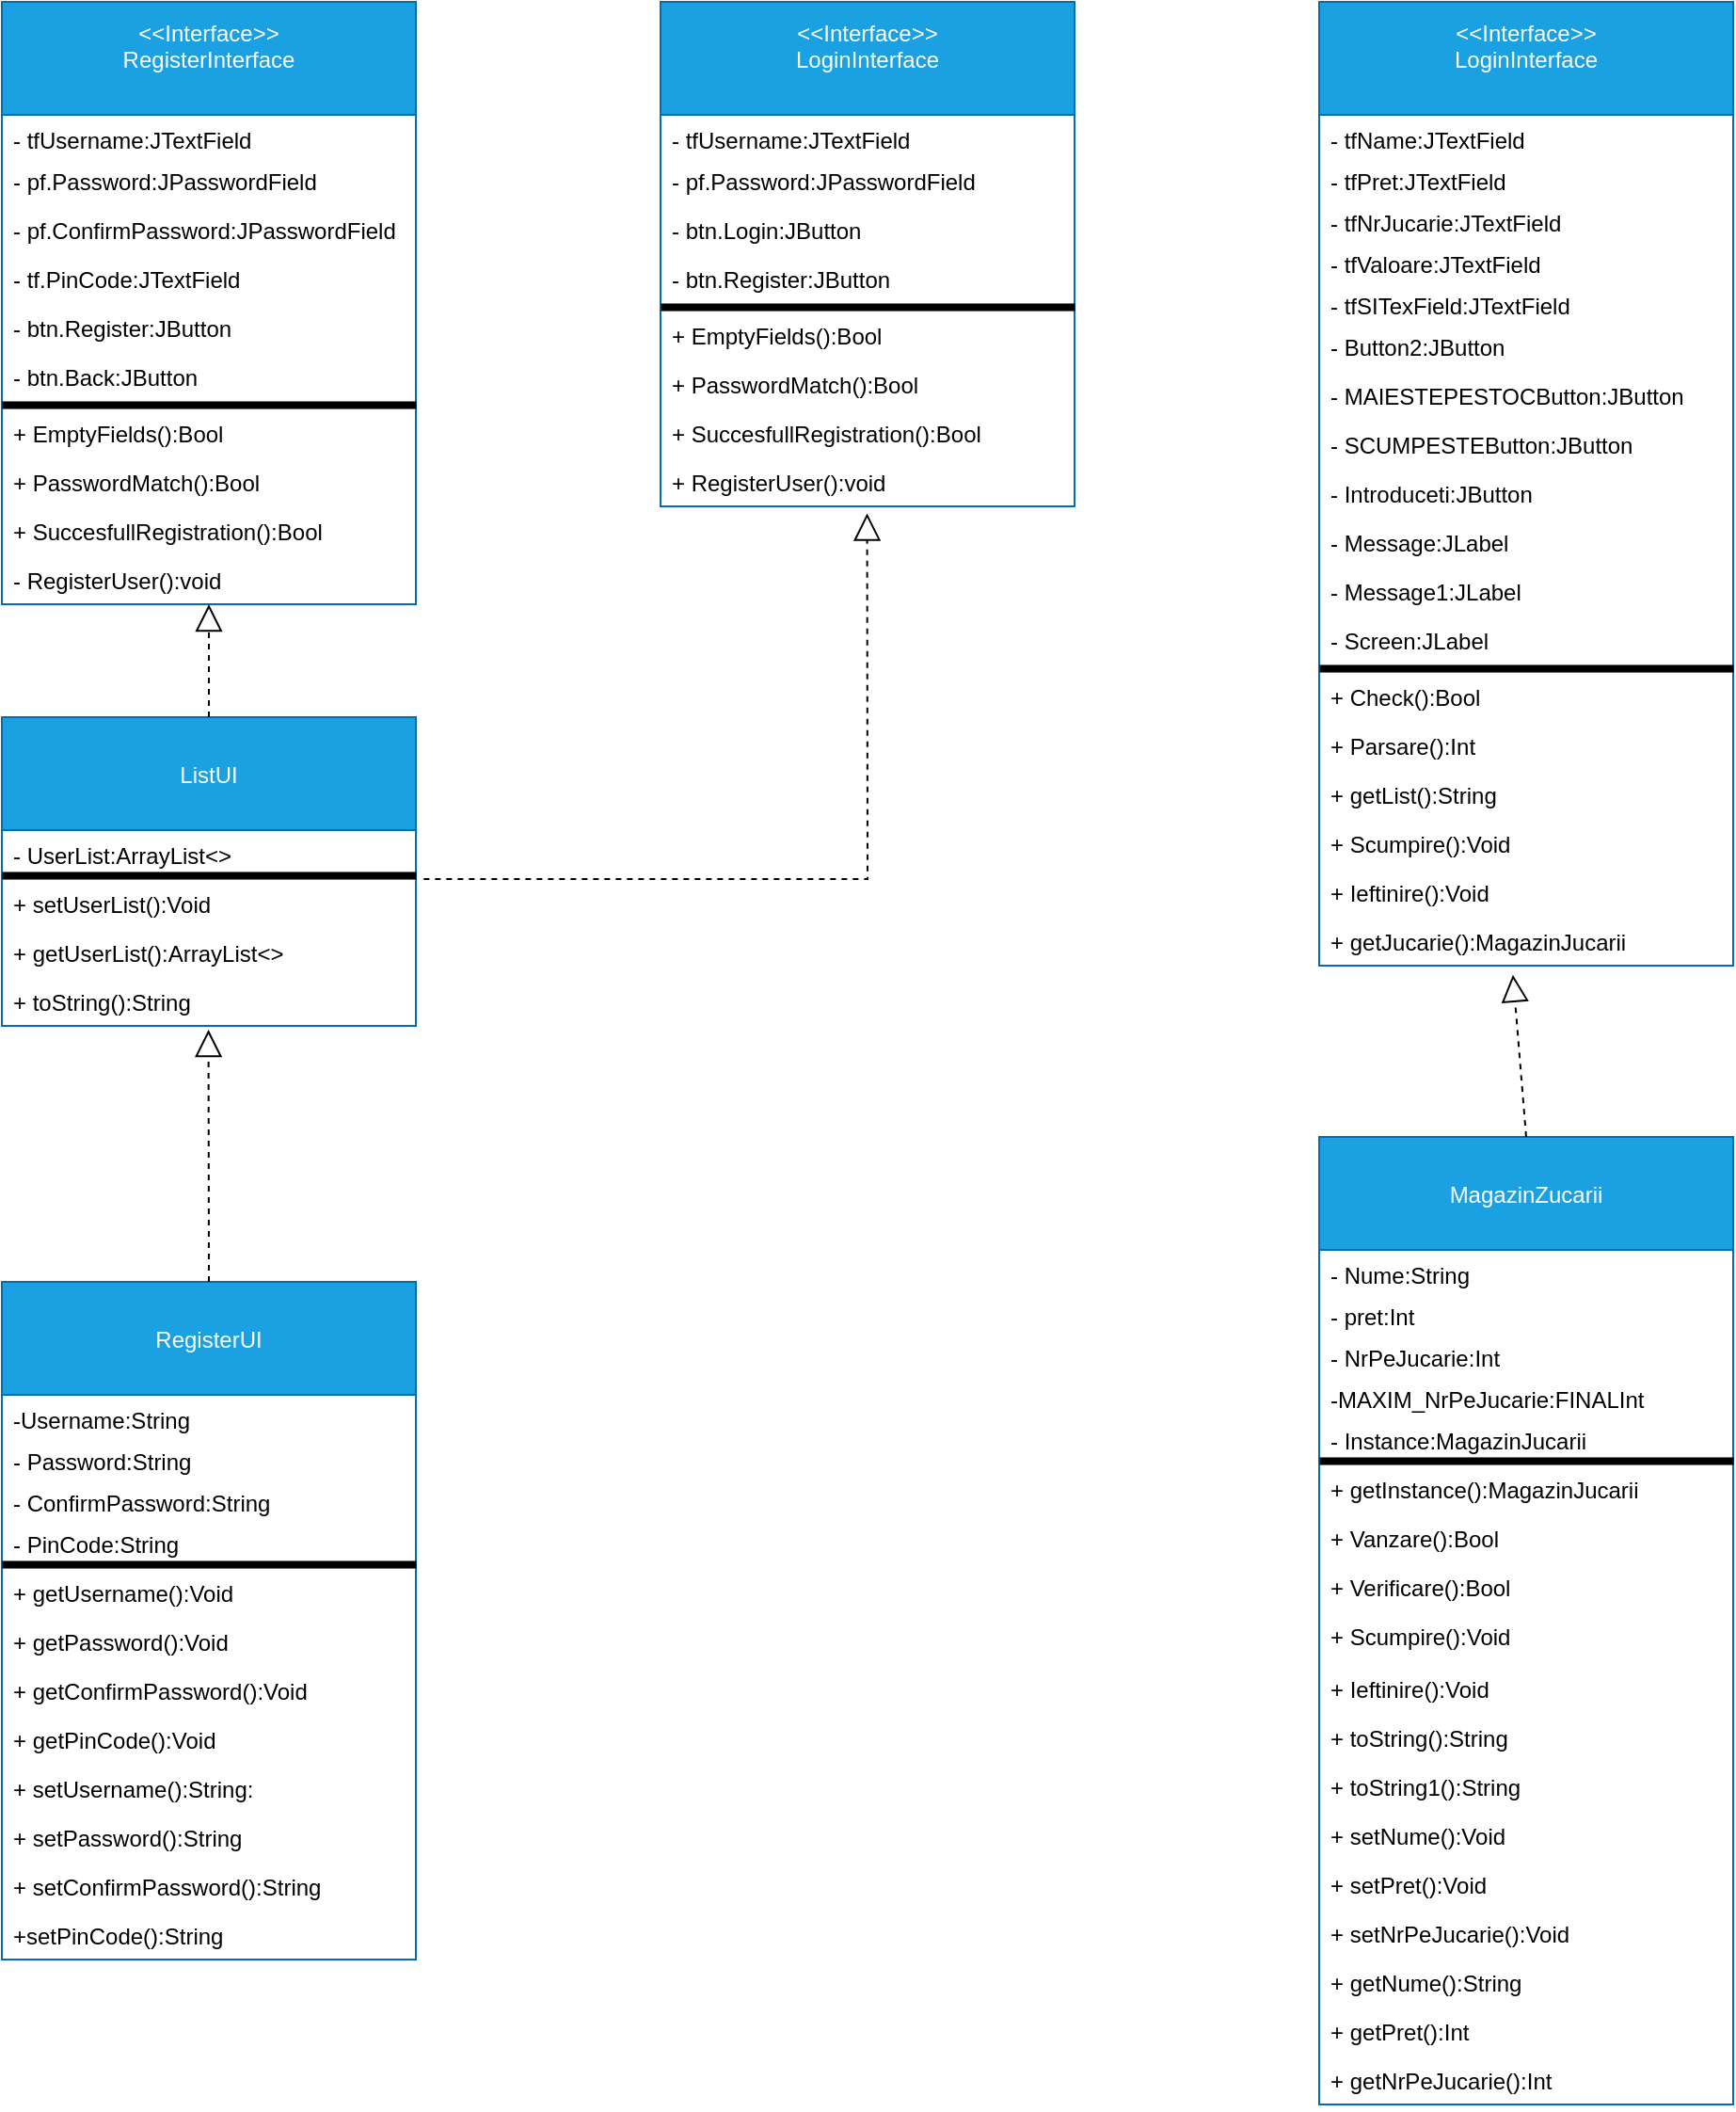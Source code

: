 <mxfile version="16.6.5" type="device"><diagram id="C5RBs43oDa-KdzZeNtuy" name="Page-1"><mxGraphModel dx="2595" dy="973" grid="1" gridSize="10" guides="1" tooltips="1" connect="1" arrows="1" fold="1" page="1" pageScale="1" pageWidth="827" pageHeight="1169" math="0" shadow="0"><root><mxCell id="WIyWlLk6GJQsqaUBKTNV-0"/><mxCell id="WIyWlLk6GJQsqaUBKTNV-1" parent="WIyWlLk6GJQsqaUBKTNV-0"/><mxCell id="Jws2XsXxRPp972Ak2aFr-2" value="&lt;&lt;Interface&gt;&gt;&#10;RegisterInterface&#10;" style="swimlane;fontStyle=0;childLayout=stackLayout;horizontal=1;startSize=60;fillColor=#1ba1e2;horizontalStack=0;resizeParent=1;resizeParentMax=0;resizeLast=0;collapsible=1;marginBottom=0;strokeColor=#006EAF;fontColor=#ffffff;" vertex="1" parent="WIyWlLk6GJQsqaUBKTNV-1"><mxGeometry x="-340" y="350" width="220" height="320" as="geometry"/></mxCell><mxCell id="Jws2XsXxRPp972Ak2aFr-3" value="- tfUsername:JTextField" style="text;strokeColor=none;fillColor=none;align=left;verticalAlign=top;spacingLeft=4;spacingRight=4;overflow=hidden;rotatable=0;points=[[0,0.5],[1,0.5]];portConstraint=eastwest;" vertex="1" parent="Jws2XsXxRPp972Ak2aFr-2"><mxGeometry y="60" width="220" height="22" as="geometry"/></mxCell><mxCell id="Jws2XsXxRPp972Ak2aFr-4" value="- pf.Password:JPasswordField" style="text;strokeColor=none;fillColor=none;align=left;verticalAlign=top;spacingLeft=4;spacingRight=4;overflow=hidden;rotatable=0;points=[[0,0.5],[1,0.5]];portConstraint=eastwest;" vertex="1" parent="Jws2XsXxRPp972Ak2aFr-2"><mxGeometry y="82" width="220" height="26" as="geometry"/></mxCell><mxCell id="Jws2XsXxRPp972Ak2aFr-5" value="- pf.ConfirmPassword:JPasswordField" style="text;strokeColor=none;fillColor=none;align=left;verticalAlign=top;spacingLeft=4;spacingRight=4;overflow=hidden;rotatable=0;points=[[0,0.5],[1,0.5]];portConstraint=eastwest;" vertex="1" parent="Jws2XsXxRPp972Ak2aFr-2"><mxGeometry y="108" width="220" height="26" as="geometry"/></mxCell><mxCell id="Jws2XsXxRPp972Ak2aFr-7" value="- tf.PinCode:JTextField" style="text;strokeColor=none;fillColor=none;align=left;verticalAlign=top;spacingLeft=4;spacingRight=4;overflow=hidden;rotatable=0;points=[[0,0.5],[1,0.5]];portConstraint=eastwest;" vertex="1" parent="Jws2XsXxRPp972Ak2aFr-2"><mxGeometry y="134" width="220" height="26" as="geometry"/></mxCell><mxCell id="Jws2XsXxRPp972Ak2aFr-8" value="- btn.Register:JButton" style="text;strokeColor=none;fillColor=none;align=left;verticalAlign=top;spacingLeft=4;spacingRight=4;overflow=hidden;rotatable=0;points=[[0,0.5],[1,0.5]];portConstraint=eastwest;" vertex="1" parent="Jws2XsXxRPp972Ak2aFr-2"><mxGeometry y="160" width="220" height="26" as="geometry"/></mxCell><mxCell id="Jws2XsXxRPp972Ak2aFr-26" value="- btn.Back:JButton" style="text;strokeColor=none;fillColor=none;align=left;verticalAlign=top;spacingLeft=4;spacingRight=4;overflow=hidden;rotatable=0;points=[[0,0.5],[1,0.5]];portConstraint=eastwest;" vertex="1" parent="Jws2XsXxRPp972Ak2aFr-2"><mxGeometry y="186" width="220" height="26" as="geometry"/></mxCell><mxCell id="Jws2XsXxRPp972Ak2aFr-9" value="" style="text;strokeColor=default;fillColor=#000000;align=left;verticalAlign=top;spacingLeft=4;spacingRight=4;overflow=hidden;rotatable=0;points=[[0,0.5],[1,0.5]];portConstraint=eastwest;strokeWidth=0;" vertex="1" parent="Jws2XsXxRPp972Ak2aFr-2"><mxGeometry y="212" width="220" height="4" as="geometry"/></mxCell><mxCell id="Jws2XsXxRPp972Ak2aFr-10" value="+ EmptyFields():Bool" style="text;strokeColor=none;fillColor=none;align=left;verticalAlign=top;spacingLeft=4;spacingRight=4;overflow=hidden;rotatable=0;points=[[0,0.5],[1,0.5]];portConstraint=eastwest;strokeWidth=1;" vertex="1" parent="Jws2XsXxRPp972Ak2aFr-2"><mxGeometry y="216" width="220" height="26" as="geometry"/></mxCell><mxCell id="Jws2XsXxRPp972Ak2aFr-11" value="+ PasswordMatch():Bool" style="text;strokeColor=none;fillColor=none;align=left;verticalAlign=top;spacingLeft=4;spacingRight=4;overflow=hidden;rotatable=0;points=[[0,0.5],[1,0.5]];portConstraint=eastwest;strokeWidth=1;" vertex="1" parent="Jws2XsXxRPp972Ak2aFr-2"><mxGeometry y="242" width="220" height="26" as="geometry"/></mxCell><mxCell id="Jws2XsXxRPp972Ak2aFr-12" value="+ SuccesfullRegistration():Bool" style="text;strokeColor=none;fillColor=none;align=left;verticalAlign=top;spacingLeft=4;spacingRight=4;overflow=hidden;rotatable=0;points=[[0,0.5],[1,0.5]];portConstraint=eastwest;strokeWidth=1;" vertex="1" parent="Jws2XsXxRPp972Ak2aFr-2"><mxGeometry y="268" width="220" height="26" as="geometry"/></mxCell><mxCell id="Jws2XsXxRPp972Ak2aFr-13" value="- RegisterUser():void" style="text;strokeColor=none;fillColor=none;align=left;verticalAlign=top;spacingLeft=4;spacingRight=4;overflow=hidden;rotatable=0;points=[[0,0.5],[1,0.5]];portConstraint=eastwest;strokeWidth=1;" vertex="1" parent="Jws2XsXxRPp972Ak2aFr-2"><mxGeometry y="294" width="220" height="26" as="geometry"/></mxCell><mxCell id="Jws2XsXxRPp972Ak2aFr-15" value="&lt;&lt;Interface&gt;&gt;&#10;LoginInterface&#10;" style="swimlane;fontStyle=0;childLayout=stackLayout;horizontal=1;startSize=60;fillColor=#1ba1e2;horizontalStack=0;resizeParent=1;resizeParentMax=0;resizeLast=0;collapsible=1;marginBottom=0;strokeColor=#006EAF;fontColor=#ffffff;" vertex="1" parent="WIyWlLk6GJQsqaUBKTNV-1"><mxGeometry x="10" y="350" width="220" height="268" as="geometry"/></mxCell><mxCell id="Jws2XsXxRPp972Ak2aFr-16" value="- tfUsername:JTextField" style="text;strokeColor=none;fillColor=none;align=left;verticalAlign=top;spacingLeft=4;spacingRight=4;overflow=hidden;rotatable=0;points=[[0,0.5],[1,0.5]];portConstraint=eastwest;" vertex="1" parent="Jws2XsXxRPp972Ak2aFr-15"><mxGeometry y="60" width="220" height="22" as="geometry"/></mxCell><mxCell id="Jws2XsXxRPp972Ak2aFr-17" value="- pf.Password:JPasswordField" style="text;strokeColor=none;fillColor=none;align=left;verticalAlign=top;spacingLeft=4;spacingRight=4;overflow=hidden;rotatable=0;points=[[0,0.5],[1,0.5]];portConstraint=eastwest;" vertex="1" parent="Jws2XsXxRPp972Ak2aFr-15"><mxGeometry y="82" width="220" height="26" as="geometry"/></mxCell><mxCell id="Jws2XsXxRPp972Ak2aFr-20" value="- btn.Login:JButton" style="text;strokeColor=none;fillColor=none;align=left;verticalAlign=top;spacingLeft=4;spacingRight=4;overflow=hidden;rotatable=0;points=[[0,0.5],[1,0.5]];portConstraint=eastwest;" vertex="1" parent="Jws2XsXxRPp972Ak2aFr-15"><mxGeometry y="108" width="220" height="26" as="geometry"/></mxCell><mxCell id="Jws2XsXxRPp972Ak2aFr-27" value="- btn.Register:JButton" style="text;strokeColor=none;fillColor=none;align=left;verticalAlign=top;spacingLeft=4;spacingRight=4;overflow=hidden;rotatable=0;points=[[0,0.5],[1,0.5]];portConstraint=eastwest;" vertex="1" parent="Jws2XsXxRPp972Ak2aFr-15"><mxGeometry y="134" width="220" height="26" as="geometry"/></mxCell><mxCell id="Jws2XsXxRPp972Ak2aFr-21" value="" style="text;strokeColor=default;fillColor=#000000;align=left;verticalAlign=top;spacingLeft=4;spacingRight=4;overflow=hidden;rotatable=0;points=[[0,0.5],[1,0.5]];portConstraint=eastwest;strokeWidth=0;" vertex="1" parent="Jws2XsXxRPp972Ak2aFr-15"><mxGeometry y="160" width="220" height="4" as="geometry"/></mxCell><mxCell id="Jws2XsXxRPp972Ak2aFr-22" value="+ EmptyFields():Bool" style="text;strokeColor=none;fillColor=none;align=left;verticalAlign=top;spacingLeft=4;spacingRight=4;overflow=hidden;rotatable=0;points=[[0,0.5],[1,0.5]];portConstraint=eastwest;strokeWidth=1;" vertex="1" parent="Jws2XsXxRPp972Ak2aFr-15"><mxGeometry y="164" width="220" height="26" as="geometry"/></mxCell><mxCell id="Jws2XsXxRPp972Ak2aFr-23" value="+ PasswordMatch():Bool" style="text;strokeColor=none;fillColor=none;align=left;verticalAlign=top;spacingLeft=4;spacingRight=4;overflow=hidden;rotatable=0;points=[[0,0.5],[1,0.5]];portConstraint=eastwest;strokeWidth=1;" vertex="1" parent="Jws2XsXxRPp972Ak2aFr-15"><mxGeometry y="190" width="220" height="26" as="geometry"/></mxCell><mxCell id="Jws2XsXxRPp972Ak2aFr-24" value="+ SuccesfullRegistration():Bool" style="text;strokeColor=none;fillColor=none;align=left;verticalAlign=top;spacingLeft=4;spacingRight=4;overflow=hidden;rotatable=0;points=[[0,0.5],[1,0.5]];portConstraint=eastwest;strokeWidth=1;" vertex="1" parent="Jws2XsXxRPp972Ak2aFr-15"><mxGeometry y="216" width="220" height="26" as="geometry"/></mxCell><mxCell id="Jws2XsXxRPp972Ak2aFr-25" value="+ RegisterUser():void" style="text;strokeColor=none;fillColor=none;align=left;verticalAlign=top;spacingLeft=4;spacingRight=4;overflow=hidden;rotatable=0;points=[[0,0.5],[1,0.5]];portConstraint=eastwest;strokeWidth=1;" vertex="1" parent="Jws2XsXxRPp972Ak2aFr-15"><mxGeometry y="242" width="220" height="26" as="geometry"/></mxCell><mxCell id="Jws2XsXxRPp972Ak2aFr-28" value="&lt;&lt;Interface&gt;&gt;&#10;LoginInterface&#10;" style="swimlane;fontStyle=0;childLayout=stackLayout;horizontal=1;startSize=60;fillColor=#1ba1e2;horizontalStack=0;resizeParent=1;resizeParentMax=0;resizeLast=0;collapsible=1;marginBottom=0;strokeColor=#006EAF;fontColor=#ffffff;" vertex="1" parent="WIyWlLk6GJQsqaUBKTNV-1"><mxGeometry x="360" y="350" width="220" height="512" as="geometry"/></mxCell><mxCell id="Jws2XsXxRPp972Ak2aFr-29" value="- tfName:JTextField" style="text;strokeColor=none;fillColor=none;align=left;verticalAlign=top;spacingLeft=4;spacingRight=4;overflow=hidden;rotatable=0;points=[[0,0.5],[1,0.5]];portConstraint=eastwest;" vertex="1" parent="Jws2XsXxRPp972Ak2aFr-28"><mxGeometry y="60" width="220" height="22" as="geometry"/></mxCell><mxCell id="Jws2XsXxRPp972Ak2aFr-39" value="- tfPret:JTextField" style="text;strokeColor=none;fillColor=none;align=left;verticalAlign=top;spacingLeft=4;spacingRight=4;overflow=hidden;rotatable=0;points=[[0,0.5],[1,0.5]];portConstraint=eastwest;" vertex="1" parent="Jws2XsXxRPp972Ak2aFr-28"><mxGeometry y="82" width="220" height="22" as="geometry"/></mxCell><mxCell id="Jws2XsXxRPp972Ak2aFr-40" value="- tfNrJucarie:JTextField" style="text;strokeColor=none;fillColor=none;align=left;verticalAlign=top;spacingLeft=4;spacingRight=4;overflow=hidden;rotatable=0;points=[[0,0.5],[1,0.5]];portConstraint=eastwest;" vertex="1" parent="Jws2XsXxRPp972Ak2aFr-28"><mxGeometry y="104" width="220" height="22" as="geometry"/></mxCell><mxCell id="Jws2XsXxRPp972Ak2aFr-41" value="- tfValoare:JTextField" style="text;strokeColor=none;fillColor=none;align=left;verticalAlign=top;spacingLeft=4;spacingRight=4;overflow=hidden;rotatable=0;points=[[0,0.5],[1,0.5]];portConstraint=eastwest;" vertex="1" parent="Jws2XsXxRPp972Ak2aFr-28"><mxGeometry y="126" width="220" height="22" as="geometry"/></mxCell><mxCell id="Jws2XsXxRPp972Ak2aFr-42" value="- tfSITexField:JTextField" style="text;strokeColor=none;fillColor=none;align=left;verticalAlign=top;spacingLeft=4;spacingRight=4;overflow=hidden;rotatable=0;points=[[0,0.5],[1,0.5]];portConstraint=eastwest;" vertex="1" parent="Jws2XsXxRPp972Ak2aFr-28"><mxGeometry y="148" width="220" height="22" as="geometry"/></mxCell><mxCell id="Jws2XsXxRPp972Ak2aFr-31" value="- Button2:JButton" style="text;strokeColor=none;fillColor=none;align=left;verticalAlign=top;spacingLeft=4;spacingRight=4;overflow=hidden;rotatable=0;points=[[0,0.5],[1,0.5]];portConstraint=eastwest;" vertex="1" parent="Jws2XsXxRPp972Ak2aFr-28"><mxGeometry y="170" width="220" height="26" as="geometry"/></mxCell><mxCell id="Jws2XsXxRPp972Ak2aFr-43" value="- MAIESTEPESTOCButton:JButton" style="text;strokeColor=none;fillColor=none;align=left;verticalAlign=top;spacingLeft=4;spacingRight=4;overflow=hidden;rotatable=0;points=[[0,0.5],[1,0.5]];portConstraint=eastwest;" vertex="1" parent="Jws2XsXxRPp972Ak2aFr-28"><mxGeometry y="196" width="220" height="26" as="geometry"/></mxCell><mxCell id="Jws2XsXxRPp972Ak2aFr-44" value="- SCUMPESTEButton:JButton" style="text;strokeColor=none;fillColor=none;align=left;verticalAlign=top;spacingLeft=4;spacingRight=4;overflow=hidden;rotatable=0;points=[[0,0.5],[1,0.5]];portConstraint=eastwest;" vertex="1" parent="Jws2XsXxRPp972Ak2aFr-28"><mxGeometry y="222" width="220" height="26" as="geometry"/></mxCell><mxCell id="Jws2XsXxRPp972Ak2aFr-45" value="- Introduceti:JButton" style="text;strokeColor=none;fillColor=none;align=left;verticalAlign=top;spacingLeft=4;spacingRight=4;overflow=hidden;rotatable=0;points=[[0,0.5],[1,0.5]];portConstraint=eastwest;" vertex="1" parent="Jws2XsXxRPp972Ak2aFr-28"><mxGeometry y="248" width="220" height="26" as="geometry"/></mxCell><mxCell id="Jws2XsXxRPp972Ak2aFr-46" value="- Message:JLabel" style="text;strokeColor=none;fillColor=none;align=left;verticalAlign=top;spacingLeft=4;spacingRight=4;overflow=hidden;rotatable=0;points=[[0,0.5],[1,0.5]];portConstraint=eastwest;" vertex="1" parent="Jws2XsXxRPp972Ak2aFr-28"><mxGeometry y="274" width="220" height="26" as="geometry"/></mxCell><mxCell id="Jws2XsXxRPp972Ak2aFr-32" value="- Message1:JLabel" style="text;strokeColor=none;fillColor=none;align=left;verticalAlign=top;spacingLeft=4;spacingRight=4;overflow=hidden;rotatable=0;points=[[0,0.5],[1,0.5]];portConstraint=eastwest;" vertex="1" parent="Jws2XsXxRPp972Ak2aFr-28"><mxGeometry y="300" width="220" height="26" as="geometry"/></mxCell><mxCell id="Jws2XsXxRPp972Ak2aFr-47" value="- Screen:JLabel" style="text;strokeColor=none;fillColor=none;align=left;verticalAlign=top;spacingLeft=4;spacingRight=4;overflow=hidden;rotatable=0;points=[[0,0.5],[1,0.5]];portConstraint=eastwest;" vertex="1" parent="Jws2XsXxRPp972Ak2aFr-28"><mxGeometry y="326" width="220" height="26" as="geometry"/></mxCell><mxCell id="Jws2XsXxRPp972Ak2aFr-33" value="" style="text;strokeColor=default;fillColor=#000000;align=left;verticalAlign=top;spacingLeft=4;spacingRight=4;overflow=hidden;rotatable=0;points=[[0,0.5],[1,0.5]];portConstraint=eastwest;strokeWidth=0;" vertex="1" parent="Jws2XsXxRPp972Ak2aFr-28"><mxGeometry y="352" width="220" height="4" as="geometry"/></mxCell><mxCell id="Jws2XsXxRPp972Ak2aFr-34" value="+ Check():Bool" style="text;strokeColor=none;fillColor=none;align=left;verticalAlign=top;spacingLeft=4;spacingRight=4;overflow=hidden;rotatable=0;points=[[0,0.5],[1,0.5]];portConstraint=eastwest;strokeWidth=1;" vertex="1" parent="Jws2XsXxRPp972Ak2aFr-28"><mxGeometry y="356" width="220" height="26" as="geometry"/></mxCell><mxCell id="Jws2XsXxRPp972Ak2aFr-35" value="+ Parsare():Int" style="text;strokeColor=none;fillColor=none;align=left;verticalAlign=top;spacingLeft=4;spacingRight=4;overflow=hidden;rotatable=0;points=[[0,0.5],[1,0.5]];portConstraint=eastwest;strokeWidth=1;" vertex="1" parent="Jws2XsXxRPp972Ak2aFr-28"><mxGeometry y="382" width="220" height="26" as="geometry"/></mxCell><mxCell id="Jws2XsXxRPp972Ak2aFr-36" value="+ getList():String" style="text;strokeColor=none;fillColor=none;align=left;verticalAlign=top;spacingLeft=4;spacingRight=4;overflow=hidden;rotatable=0;points=[[0,0.5],[1,0.5]];portConstraint=eastwest;strokeWidth=1;" vertex="1" parent="Jws2XsXxRPp972Ak2aFr-28"><mxGeometry y="408" width="220" height="26" as="geometry"/></mxCell><mxCell id="Jws2XsXxRPp972Ak2aFr-37" value="+ Scumpire():Void" style="text;strokeColor=none;fillColor=none;align=left;verticalAlign=top;spacingLeft=4;spacingRight=4;overflow=hidden;rotatable=0;points=[[0,0.5],[1,0.5]];portConstraint=eastwest;strokeWidth=1;" vertex="1" parent="Jws2XsXxRPp972Ak2aFr-28"><mxGeometry y="434" width="220" height="26" as="geometry"/></mxCell><mxCell id="Jws2XsXxRPp972Ak2aFr-48" value="+ Ieftinire():Void" style="text;strokeColor=none;fillColor=none;align=left;verticalAlign=top;spacingLeft=4;spacingRight=4;overflow=hidden;rotatable=0;points=[[0,0.5],[1,0.5]];portConstraint=eastwest;strokeWidth=1;" vertex="1" parent="Jws2XsXxRPp972Ak2aFr-28"><mxGeometry y="460" width="220" height="26" as="geometry"/></mxCell><mxCell id="Jws2XsXxRPp972Ak2aFr-68" value="+ getJucarie():MagazinJucarii" style="text;strokeColor=none;fillColor=none;align=left;verticalAlign=top;spacingLeft=4;spacingRight=4;overflow=hidden;rotatable=0;points=[[0,0.5],[1,0.5]];portConstraint=eastwest;strokeWidth=1;" vertex="1" parent="Jws2XsXxRPp972Ak2aFr-28"><mxGeometry y="486" width="220" height="26" as="geometry"/></mxCell><mxCell id="Jws2XsXxRPp972Ak2aFr-69" value="ListUI" style="swimlane;fontStyle=0;childLayout=stackLayout;horizontal=1;startSize=60;fillColor=#1ba1e2;horizontalStack=0;resizeParent=1;resizeParentMax=0;resizeLast=0;collapsible=1;marginBottom=0;strokeColor=#006EAF;fontColor=#ffffff;" vertex="1" parent="WIyWlLk6GJQsqaUBKTNV-1"><mxGeometry x="-340" y="730" width="220" height="164" as="geometry"/></mxCell><mxCell id="Jws2XsXxRPp972Ak2aFr-70" value="- UserList:ArrayList&lt;&gt;" style="text;strokeColor=none;fillColor=none;align=left;verticalAlign=top;spacingLeft=4;spacingRight=4;overflow=hidden;rotatable=0;points=[[0,0.5],[1,0.5]];portConstraint=eastwest;" vertex="1" parent="Jws2XsXxRPp972Ak2aFr-69"><mxGeometry y="60" width="220" height="22" as="geometry"/></mxCell><mxCell id="Jws2XsXxRPp972Ak2aFr-74" value="" style="text;strokeColor=default;fillColor=#000000;align=left;verticalAlign=top;spacingLeft=4;spacingRight=4;overflow=hidden;rotatable=0;points=[[0,0.5],[1,0.5]];portConstraint=eastwest;strokeWidth=0;" vertex="1" parent="Jws2XsXxRPp972Ak2aFr-69"><mxGeometry y="82" width="220" height="4" as="geometry"/></mxCell><mxCell id="Jws2XsXxRPp972Ak2aFr-75" value="+ setUserList():Void" style="text;strokeColor=none;fillColor=none;align=left;verticalAlign=top;spacingLeft=4;spacingRight=4;overflow=hidden;rotatable=0;points=[[0,0.5],[1,0.5]];portConstraint=eastwest;strokeWidth=1;" vertex="1" parent="Jws2XsXxRPp972Ak2aFr-69"><mxGeometry y="86" width="220" height="26" as="geometry"/></mxCell><mxCell id="Jws2XsXxRPp972Ak2aFr-76" value="+ getUserList():ArrayList&lt;&gt;" style="text;strokeColor=none;fillColor=none;align=left;verticalAlign=top;spacingLeft=4;spacingRight=4;overflow=hidden;rotatable=0;points=[[0,0.5],[1,0.5]];portConstraint=eastwest;strokeWidth=1;" vertex="1" parent="Jws2XsXxRPp972Ak2aFr-69"><mxGeometry y="112" width="220" height="26" as="geometry"/></mxCell><mxCell id="Jws2XsXxRPp972Ak2aFr-77" value="+ toString():String" style="text;strokeColor=none;fillColor=none;align=left;verticalAlign=top;spacingLeft=4;spacingRight=4;overflow=hidden;rotatable=0;points=[[0,0.5],[1,0.5]];portConstraint=eastwest;strokeWidth=1;" vertex="1" parent="Jws2XsXxRPp972Ak2aFr-69"><mxGeometry y="138" width="220" height="26" as="geometry"/></mxCell><mxCell id="Jws2XsXxRPp972Ak2aFr-79" value="RegisterUI" style="swimlane;fontStyle=0;childLayout=stackLayout;horizontal=1;startSize=60;fillColor=#1ba1e2;horizontalStack=0;resizeParent=1;resizeParentMax=0;resizeLast=0;collapsible=1;marginBottom=0;strokeColor=#006EAF;fontColor=#ffffff;" vertex="1" parent="WIyWlLk6GJQsqaUBKTNV-1"><mxGeometry x="-340" y="1030" width="220" height="360" as="geometry"/></mxCell><mxCell id="Jws2XsXxRPp972Ak2aFr-91" value="-Username:String    " style="text;strokeColor=none;fillColor=none;align=left;verticalAlign=top;spacingLeft=4;spacingRight=4;overflow=hidden;rotatable=0;points=[[0,0.5],[1,0.5]];portConstraint=eastwest;" vertex="1" parent="Jws2XsXxRPp972Ak2aFr-79"><mxGeometry y="60" width="220" height="22" as="geometry"/></mxCell><mxCell id="Jws2XsXxRPp972Ak2aFr-92" value="- Password:String" style="text;strokeColor=none;fillColor=none;align=left;verticalAlign=top;spacingLeft=4;spacingRight=4;overflow=hidden;rotatable=0;points=[[0,0.5],[1,0.5]];portConstraint=eastwest;" vertex="1" parent="Jws2XsXxRPp972Ak2aFr-79"><mxGeometry y="82" width="220" height="22" as="geometry"/></mxCell><mxCell id="Jws2XsXxRPp972Ak2aFr-93" value="- ConfirmPassword:String" style="text;strokeColor=none;fillColor=none;align=left;verticalAlign=top;spacingLeft=4;spacingRight=4;overflow=hidden;rotatable=0;points=[[0,0.5],[1,0.5]];portConstraint=eastwest;" vertex="1" parent="Jws2XsXxRPp972Ak2aFr-79"><mxGeometry y="104" width="220" height="22" as="geometry"/></mxCell><mxCell id="Jws2XsXxRPp972Ak2aFr-80" value="- PinCode:String" style="text;strokeColor=none;fillColor=none;align=left;verticalAlign=top;spacingLeft=4;spacingRight=4;overflow=hidden;rotatable=0;points=[[0,0.5],[1,0.5]];portConstraint=eastwest;" vertex="1" parent="Jws2XsXxRPp972Ak2aFr-79"><mxGeometry y="126" width="220" height="22" as="geometry"/></mxCell><mxCell id="Jws2XsXxRPp972Ak2aFr-81" value="" style="text;strokeColor=default;fillColor=#000000;align=left;verticalAlign=top;spacingLeft=4;spacingRight=4;overflow=hidden;rotatable=0;points=[[0,0.5],[1,0.5]];portConstraint=eastwest;strokeWidth=0;" vertex="1" parent="Jws2XsXxRPp972Ak2aFr-79"><mxGeometry y="148" width="220" height="4" as="geometry"/></mxCell><mxCell id="Jws2XsXxRPp972Ak2aFr-82" value="+ getUsername():Void" style="text;strokeColor=none;fillColor=none;align=left;verticalAlign=top;spacingLeft=4;spacingRight=4;overflow=hidden;rotatable=0;points=[[0,0.5],[1,0.5]];portConstraint=eastwest;strokeWidth=1;" vertex="1" parent="Jws2XsXxRPp972Ak2aFr-79"><mxGeometry y="152" width="220" height="26" as="geometry"/></mxCell><mxCell id="Jws2XsXxRPp972Ak2aFr-95" value="+ getPassword():Void" style="text;strokeColor=none;fillColor=none;align=left;verticalAlign=top;spacingLeft=4;spacingRight=4;overflow=hidden;rotatable=0;points=[[0,0.5],[1,0.5]];portConstraint=eastwest;strokeWidth=1;" vertex="1" parent="Jws2XsXxRPp972Ak2aFr-79"><mxGeometry y="178" width="220" height="26" as="geometry"/></mxCell><mxCell id="Jws2XsXxRPp972Ak2aFr-96" value="+ getConfirmPassword():Void" style="text;strokeColor=none;fillColor=none;align=left;verticalAlign=top;spacingLeft=4;spacingRight=4;overflow=hidden;rotatable=0;points=[[0,0.5],[1,0.5]];portConstraint=eastwest;strokeWidth=1;" vertex="1" parent="Jws2XsXxRPp972Ak2aFr-79"><mxGeometry y="204" width="220" height="26" as="geometry"/></mxCell><mxCell id="Jws2XsXxRPp972Ak2aFr-97" value="+ getPinCode():Void" style="text;strokeColor=none;fillColor=none;align=left;verticalAlign=top;spacingLeft=4;spacingRight=4;overflow=hidden;rotatable=0;points=[[0,0.5],[1,0.5]];portConstraint=eastwest;strokeWidth=1;" vertex="1" parent="Jws2XsXxRPp972Ak2aFr-79"><mxGeometry y="230" width="220" height="26" as="geometry"/></mxCell><mxCell id="Jws2XsXxRPp972Ak2aFr-83" value="+ setUsername():String:" style="text;strokeColor=none;fillColor=none;align=left;verticalAlign=top;spacingLeft=4;spacingRight=4;overflow=hidden;rotatable=0;points=[[0,0.5],[1,0.5]];portConstraint=eastwest;strokeWidth=1;" vertex="1" parent="Jws2XsXxRPp972Ak2aFr-79"><mxGeometry y="256" width="220" height="26" as="geometry"/></mxCell><mxCell id="Jws2XsXxRPp972Ak2aFr-84" value="+ setPassword():String" style="text;strokeColor=none;fillColor=none;align=left;verticalAlign=top;spacingLeft=4;spacingRight=4;overflow=hidden;rotatable=0;points=[[0,0.5],[1,0.5]];portConstraint=eastwest;strokeWidth=1;" vertex="1" parent="Jws2XsXxRPp972Ak2aFr-79"><mxGeometry y="282" width="220" height="26" as="geometry"/></mxCell><mxCell id="Jws2XsXxRPp972Ak2aFr-98" value="+ setConfirmPassword():String" style="text;strokeColor=none;fillColor=none;align=left;verticalAlign=top;spacingLeft=4;spacingRight=4;overflow=hidden;rotatable=0;points=[[0,0.5],[1,0.5]];portConstraint=eastwest;strokeWidth=1;" vertex="1" parent="Jws2XsXxRPp972Ak2aFr-79"><mxGeometry y="308" width="220" height="26" as="geometry"/></mxCell><mxCell id="Jws2XsXxRPp972Ak2aFr-99" value="+setPinCode():String" style="text;strokeColor=none;fillColor=none;align=left;verticalAlign=top;spacingLeft=4;spacingRight=4;overflow=hidden;rotatable=0;points=[[0,0.5],[1,0.5]];portConstraint=eastwest;strokeWidth=1;" vertex="1" parent="Jws2XsXxRPp972Ak2aFr-79"><mxGeometry y="334" width="220" height="26" as="geometry"/></mxCell><mxCell id="Jws2XsXxRPp972Ak2aFr-105" value="" style="endArrow=block;dashed=1;endFill=0;endSize=12;html=1;rounded=0;exitX=0.5;exitY=0;exitDx=0;exitDy=0;entryX=0.499;entryY=1.077;entryDx=0;entryDy=0;entryPerimeter=0;" edge="1" parent="WIyWlLk6GJQsqaUBKTNV-1" source="Jws2XsXxRPp972Ak2aFr-79" target="Jws2XsXxRPp972Ak2aFr-77"><mxGeometry width="160" relative="1" as="geometry"><mxPoint x="-10" y="740" as="sourcePoint"/><mxPoint x="150" y="740" as="targetPoint"/></mxGeometry></mxCell><mxCell id="Jws2XsXxRPp972Ak2aFr-106" value="" style="endArrow=block;dashed=1;endFill=0;endSize=12;html=1;rounded=0;exitX=0.5;exitY=0;exitDx=0;exitDy=0;" edge="1" parent="WIyWlLk6GJQsqaUBKTNV-1" source="Jws2XsXxRPp972Ak2aFr-69" target="Jws2XsXxRPp972Ak2aFr-13"><mxGeometry width="160" relative="1" as="geometry"><mxPoint x="-10" y="740" as="sourcePoint"/><mxPoint x="150" y="740" as="targetPoint"/></mxGeometry></mxCell><mxCell id="Jws2XsXxRPp972Ak2aFr-107" value="" style="endArrow=block;dashed=1;endFill=0;endSize=12;html=1;rounded=0;exitX=1.019;exitY=0;exitDx=0;exitDy=0;exitPerimeter=0;entryX=0.499;entryY=1.143;entryDx=0;entryDy=0;entryPerimeter=0;" edge="1" parent="WIyWlLk6GJQsqaUBKTNV-1" source="Jws2XsXxRPp972Ak2aFr-75" target="Jws2XsXxRPp972Ak2aFr-25"><mxGeometry width="160" relative="1" as="geometry"><mxPoint x="-80" y="850" as="sourcePoint"/><mxPoint x="80" y="850" as="targetPoint"/><Array as="points"><mxPoint x="120" y="816"/></Array></mxGeometry></mxCell><mxCell id="Jws2XsXxRPp972Ak2aFr-112" value="MagazinZucarii" style="swimlane;fontStyle=0;childLayout=stackLayout;horizontal=1;startSize=60;fillColor=#1ba1e2;horizontalStack=0;resizeParent=1;resizeParentMax=0;resizeLast=0;collapsible=1;marginBottom=0;strokeColor=#006EAF;fontColor=#ffffff;" vertex="1" parent="WIyWlLk6GJQsqaUBKTNV-1"><mxGeometry x="360" y="953" width="220" height="514" as="geometry"/></mxCell><mxCell id="Jws2XsXxRPp972Ak2aFr-119" value="- Nume:String" style="text;strokeColor=none;fillColor=none;align=left;verticalAlign=top;spacingLeft=4;spacingRight=4;overflow=hidden;rotatable=0;points=[[0,0.5],[1,0.5]];portConstraint=eastwest;" vertex="1" parent="Jws2XsXxRPp972Ak2aFr-112"><mxGeometry y="60" width="220" height="22" as="geometry"/></mxCell><mxCell id="Jws2XsXxRPp972Ak2aFr-118" value="- pret:Int" style="text;strokeColor=none;fillColor=none;align=left;verticalAlign=top;spacingLeft=4;spacingRight=4;overflow=hidden;rotatable=0;points=[[0,0.5],[1,0.5]];portConstraint=eastwest;" vertex="1" parent="Jws2XsXxRPp972Ak2aFr-112"><mxGeometry y="82" width="220" height="22" as="geometry"/></mxCell><mxCell id="Jws2XsXxRPp972Ak2aFr-120" value="- NrPeJucarie:Int" style="text;strokeColor=none;fillColor=none;align=left;verticalAlign=top;spacingLeft=4;spacingRight=4;overflow=hidden;rotatable=0;points=[[0,0.5],[1,0.5]];portConstraint=eastwest;" vertex="1" parent="Jws2XsXxRPp972Ak2aFr-112"><mxGeometry y="104" width="220" height="22" as="geometry"/></mxCell><mxCell id="Jws2XsXxRPp972Ak2aFr-113" value="-MAXIM_NrPeJucarie:FINALInt" style="text;strokeColor=none;fillColor=none;align=left;verticalAlign=top;spacingLeft=4;spacingRight=4;overflow=hidden;rotatable=0;points=[[0,0.5],[1,0.5]];portConstraint=eastwest;" vertex="1" parent="Jws2XsXxRPp972Ak2aFr-112"><mxGeometry y="126" width="220" height="22" as="geometry"/></mxCell><mxCell id="Jws2XsXxRPp972Ak2aFr-121" value="- Instance:MagazinJucarii" style="text;strokeColor=none;fillColor=none;align=left;verticalAlign=top;spacingLeft=4;spacingRight=4;overflow=hidden;rotatable=0;points=[[0,0.5],[1,0.5]];portConstraint=eastwest;" vertex="1" parent="Jws2XsXxRPp972Ak2aFr-112"><mxGeometry y="148" width="220" height="22" as="geometry"/></mxCell><mxCell id="Jws2XsXxRPp972Ak2aFr-114" value="" style="text;strokeColor=default;fillColor=#000000;align=left;verticalAlign=top;spacingLeft=4;spacingRight=4;overflow=hidden;rotatable=0;points=[[0,0.5],[1,0.5]];portConstraint=eastwest;strokeWidth=0;" vertex="1" parent="Jws2XsXxRPp972Ak2aFr-112"><mxGeometry y="170" width="220" height="4" as="geometry"/></mxCell><mxCell id="Jws2XsXxRPp972Ak2aFr-115" value="+ getInstance():MagazinJucarii" style="text;strokeColor=none;fillColor=none;align=left;verticalAlign=top;spacingLeft=4;spacingRight=4;overflow=hidden;rotatable=0;points=[[0,0.5],[1,0.5]];portConstraint=eastwest;strokeWidth=1;" vertex="1" parent="Jws2XsXxRPp972Ak2aFr-112"><mxGeometry y="174" width="220" height="26" as="geometry"/></mxCell><mxCell id="Jws2XsXxRPp972Ak2aFr-116" value="+ Vanzare():Bool" style="text;strokeColor=none;fillColor=none;align=left;verticalAlign=top;spacingLeft=4;spacingRight=4;overflow=hidden;rotatable=0;points=[[0,0.5],[1,0.5]];portConstraint=eastwest;strokeWidth=1;" vertex="1" parent="Jws2XsXxRPp972Ak2aFr-112"><mxGeometry y="200" width="220" height="26" as="geometry"/></mxCell><mxCell id="Jws2XsXxRPp972Ak2aFr-117" value="+ Verificare():Bool" style="text;strokeColor=none;fillColor=none;align=left;verticalAlign=top;spacingLeft=4;spacingRight=4;overflow=hidden;rotatable=0;points=[[0,0.5],[1,0.5]];portConstraint=eastwest;strokeWidth=1;" vertex="1" parent="Jws2XsXxRPp972Ak2aFr-112"><mxGeometry y="226" width="220" height="26" as="geometry"/></mxCell><mxCell id="Jws2XsXxRPp972Ak2aFr-142" value="+ Scumpire():Void" style="text;strokeColor=none;fillColor=none;align=left;verticalAlign=top;spacingLeft=4;spacingRight=4;overflow=hidden;rotatable=0;points=[[0,0.5],[1,0.5]];portConstraint=eastwest;strokeWidth=1;" vertex="1" parent="Jws2XsXxRPp972Ak2aFr-112"><mxGeometry y="252" width="220" height="28" as="geometry"/></mxCell><mxCell id="Jws2XsXxRPp972Ak2aFr-143" value="+ Ieftinire():Void" style="text;strokeColor=none;fillColor=none;align=left;verticalAlign=top;spacingLeft=4;spacingRight=4;overflow=hidden;rotatable=0;points=[[0,0.5],[1,0.5]];portConstraint=eastwest;strokeWidth=1;" vertex="1" parent="Jws2XsXxRPp972Ak2aFr-112"><mxGeometry y="280" width="220" height="26" as="geometry"/></mxCell><mxCell id="Jws2XsXxRPp972Ak2aFr-144" value="+ toString():String" style="text;strokeColor=none;fillColor=none;align=left;verticalAlign=top;spacingLeft=4;spacingRight=4;overflow=hidden;rotatable=0;points=[[0,0.5],[1,0.5]];portConstraint=eastwest;strokeWidth=1;" vertex="1" parent="Jws2XsXxRPp972Ak2aFr-112"><mxGeometry y="306" width="220" height="26" as="geometry"/></mxCell><mxCell id="Jws2XsXxRPp972Ak2aFr-145" value="+ toString1():String" style="text;strokeColor=none;fillColor=none;align=left;verticalAlign=top;spacingLeft=4;spacingRight=4;overflow=hidden;rotatable=0;points=[[0,0.5],[1,0.5]];portConstraint=eastwest;strokeWidth=1;" vertex="1" parent="Jws2XsXxRPp972Ak2aFr-112"><mxGeometry y="332" width="220" height="26" as="geometry"/></mxCell><mxCell id="Jws2XsXxRPp972Ak2aFr-146" value="+ setNume():Void" style="text;strokeColor=none;fillColor=none;align=left;verticalAlign=top;spacingLeft=4;spacingRight=4;overflow=hidden;rotatable=0;points=[[0,0.5],[1,0.5]];portConstraint=eastwest;strokeWidth=1;" vertex="1" parent="Jws2XsXxRPp972Ak2aFr-112"><mxGeometry y="358" width="220" height="26" as="geometry"/></mxCell><mxCell id="Jws2XsXxRPp972Ak2aFr-147" value="+ setPret():Void" style="text;strokeColor=none;fillColor=none;align=left;verticalAlign=top;spacingLeft=4;spacingRight=4;overflow=hidden;rotatable=0;points=[[0,0.5],[1,0.5]];portConstraint=eastwest;strokeWidth=1;" vertex="1" parent="Jws2XsXxRPp972Ak2aFr-112"><mxGeometry y="384" width="220" height="26" as="geometry"/></mxCell><mxCell id="Jws2XsXxRPp972Ak2aFr-148" value="+ setNrPeJucarie():Void" style="text;strokeColor=none;fillColor=none;align=left;verticalAlign=top;spacingLeft=4;spacingRight=4;overflow=hidden;rotatable=0;points=[[0,0.5],[1,0.5]];portConstraint=eastwest;strokeWidth=1;" vertex="1" parent="Jws2XsXxRPp972Ak2aFr-112"><mxGeometry y="410" width="220" height="26" as="geometry"/></mxCell><mxCell id="Jws2XsXxRPp972Ak2aFr-149" value="+ getNume():String" style="text;strokeColor=none;fillColor=none;align=left;verticalAlign=top;spacingLeft=4;spacingRight=4;overflow=hidden;rotatable=0;points=[[0,0.5],[1,0.5]];portConstraint=eastwest;strokeWidth=1;" vertex="1" parent="Jws2XsXxRPp972Ak2aFr-112"><mxGeometry y="436" width="220" height="26" as="geometry"/></mxCell><mxCell id="Jws2XsXxRPp972Ak2aFr-150" value="+ getPret():Int" style="text;strokeColor=none;fillColor=none;align=left;verticalAlign=top;spacingLeft=4;spacingRight=4;overflow=hidden;rotatable=0;points=[[0,0.5],[1,0.5]];portConstraint=eastwest;strokeWidth=1;" vertex="1" parent="Jws2XsXxRPp972Ak2aFr-112"><mxGeometry y="462" width="220" height="26" as="geometry"/></mxCell><mxCell id="Jws2XsXxRPp972Ak2aFr-151" value="+ getNrPeJucarie():Int" style="text;strokeColor=none;fillColor=none;align=left;verticalAlign=top;spacingLeft=4;spacingRight=4;overflow=hidden;rotatable=0;points=[[0,0.5],[1,0.5]];portConstraint=eastwest;strokeWidth=1;" vertex="1" parent="Jws2XsXxRPp972Ak2aFr-112"><mxGeometry y="488" width="220" height="26" as="geometry"/></mxCell><mxCell id="Jws2XsXxRPp972Ak2aFr-152" value="" style="endArrow=block;dashed=1;endFill=0;endSize=12;html=1;rounded=0;entryX=0.468;entryY=1.187;entryDx=0;entryDy=0;entryPerimeter=0;exitX=0.5;exitY=0;exitDx=0;exitDy=0;" edge="1" parent="WIyWlLk6GJQsqaUBKTNV-1" source="Jws2XsXxRPp972Ak2aFr-112" target="Jws2XsXxRPp972Ak2aFr-68"><mxGeometry width="160" relative="1" as="geometry"><mxPoint x="460" y="950" as="sourcePoint"/><mxPoint x="600" y="1030" as="targetPoint"/></mxGeometry></mxCell></root></mxGraphModel></diagram></mxfile>
